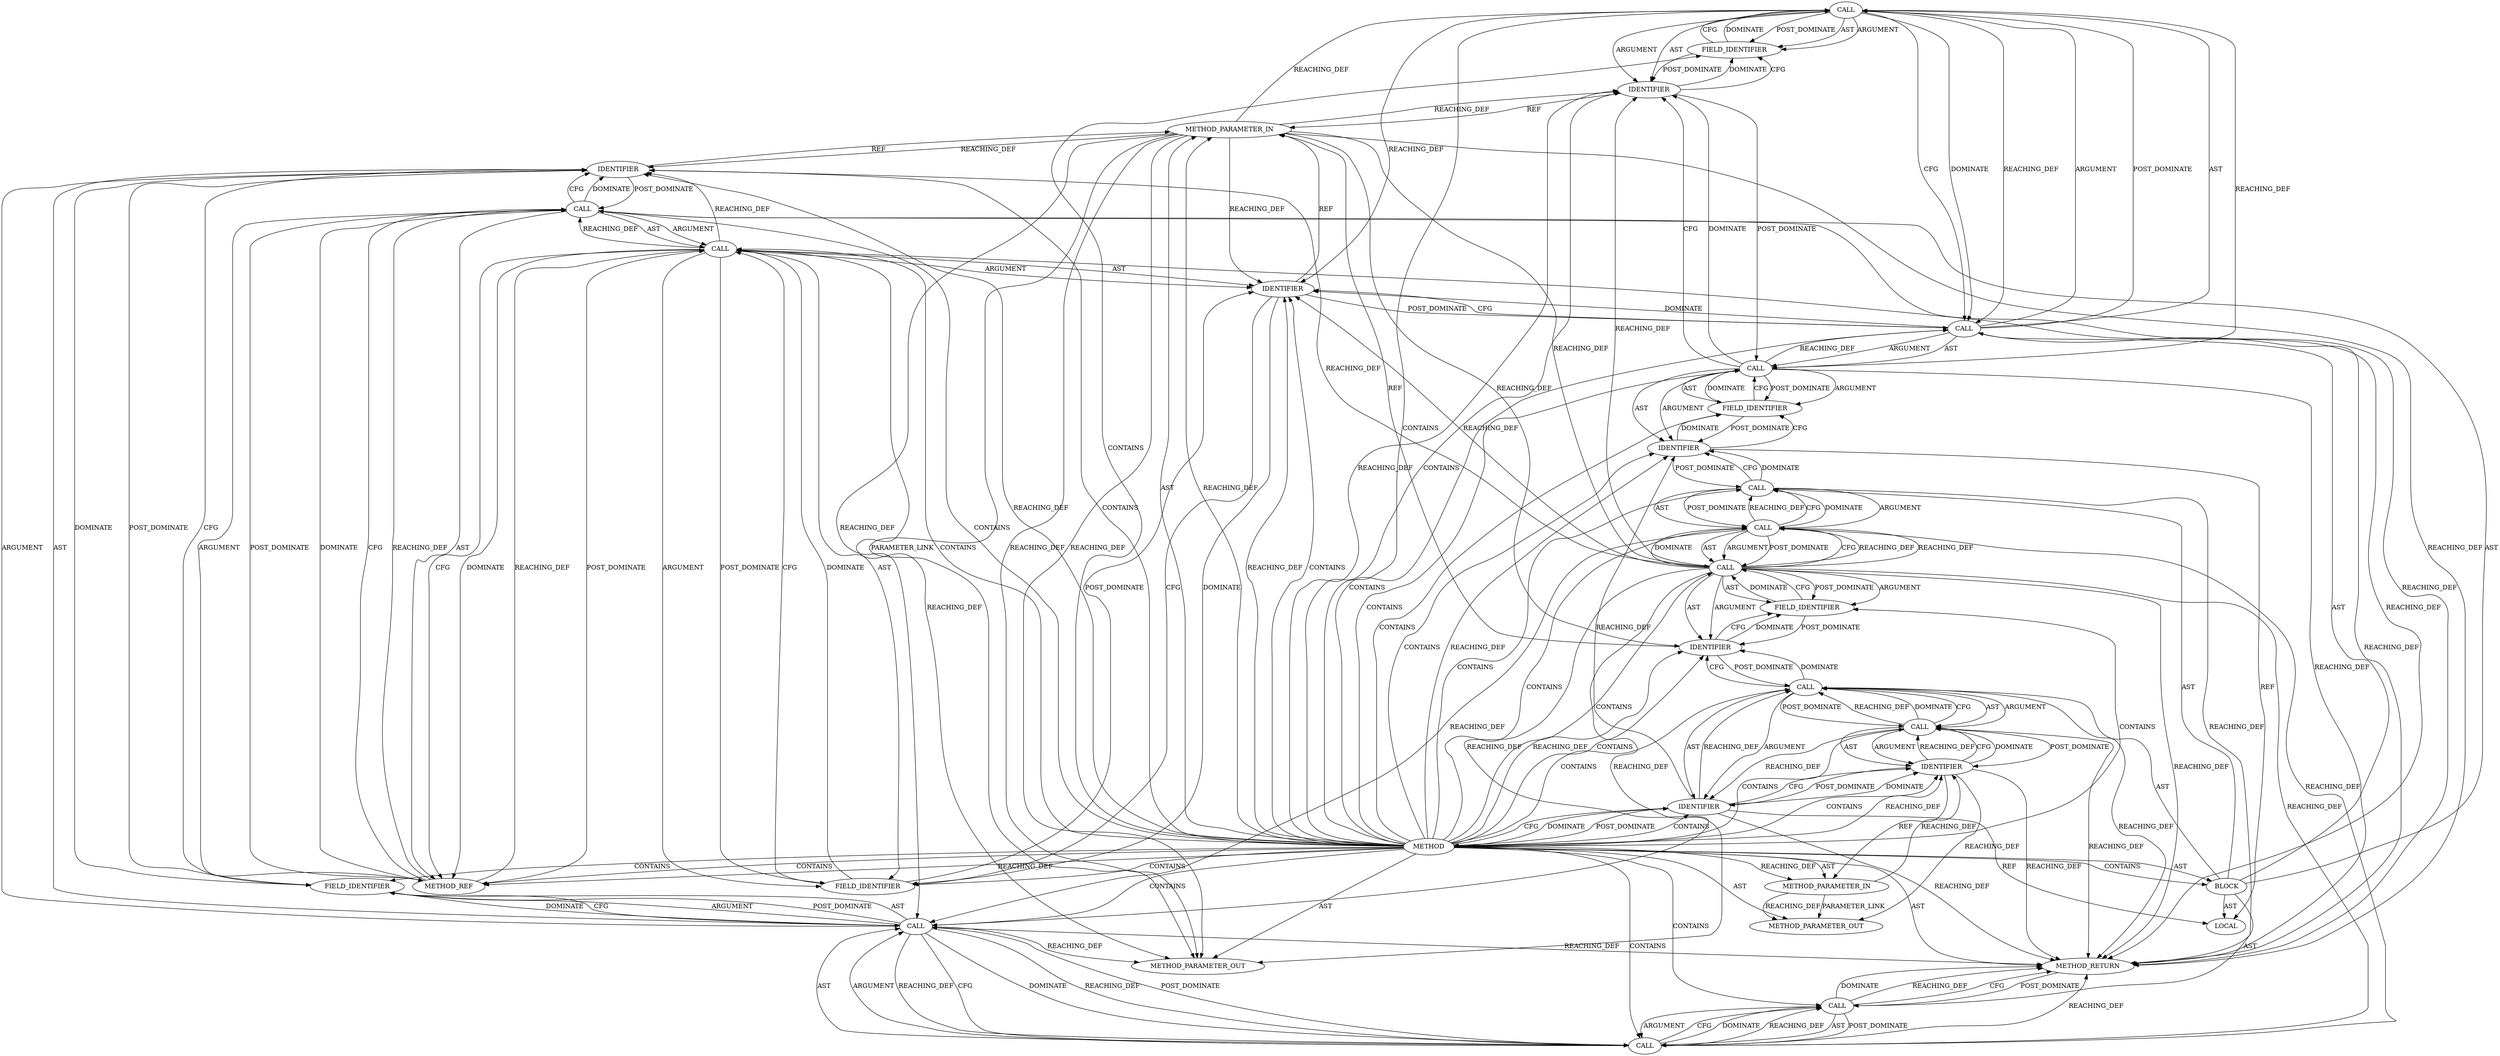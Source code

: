 digraph {
  17922 [label=CALL ORDER=2 ARGUMENT_INDEX=2 CODE="sk->sk_data_ready" COLUMN_NUMBER=29 METHOD_FULL_NAME="<operator>.indirectFieldAccess" LINE_NUMBER=2602 TYPE_FULL_NAME="<empty>" DISPATCH_TYPE="STATIC_DISPATCH" SIGNATURE="" NAME="<operator>.indirectFieldAccess"]
  17906 [label=METHOD_PARAMETER_IN ORDER=2 CODE="struct tls_context *tls_ctx" IS_VARIADIC=false COLUMN_NUMBER=44 LINE_NUMBER=2597 TYPE_FULL_NAME="tls_context*" EVALUATION_STRATEGY="BY_VALUE" INDEX=2 NAME="tls_ctx"]
  17932 [label=CALL ORDER=1 ARGUMENT_INDEX=1 CODE="sk->sk_callback_lock" COLUMN_NUMBER=19 METHOD_FULL_NAME="<operator>.indirectFieldAccess" LINE_NUMBER=2604 TYPE_FULL_NAME="<empty>" DISPATCH_TYPE="STATIC_DISPATCH" SIGNATURE="" NAME="<operator>.indirectFieldAccess"]
  21711 [label=METHOD_PARAMETER_OUT ORDER=1 CODE="struct sock *sk" IS_VARIADIC=false COLUMN_NUMBER=27 LINE_NUMBER=2597 TYPE_FULL_NAME="sock*" EVALUATION_STRATEGY="BY_VALUE" INDEX=1 NAME="sk"]
  17912 [label=IDENTIFIER ORDER=1 ARGUMENT_INDEX=1 CODE="tls_ctx" COLUMN_NUMBER=51 LINE_NUMBER=2599 TYPE_FULL_NAME="tls_context*" NAME="tls_ctx"]
  17935 [label=METHOD_RETURN ORDER=4 CODE="RET" COLUMN_NUMBER=1 LINE_NUMBER=2597 TYPE_FULL_NAME="void" EVALUATION_STRATEGY="BY_VALUE"]
  17917 [label=FIELD_IDENTIFIER ORDER=2 ARGUMENT_INDEX=2 CODE="sk_callback_lock" COLUMN_NUMBER=17 LINE_NUMBER=2601 CANONICAL_NAME="sk_callback_lock"]
  17921 [label=FIELD_IDENTIFIER ORDER=2 ARGUMENT_INDEX=2 CODE="saved_data_ready" COLUMN_NUMBER=2 LINE_NUMBER=2602 CANONICAL_NAME="saved_data_ready"]
  17924 [label=FIELD_IDENTIFIER ORDER=2 ARGUMENT_INDEX=2 CODE="sk_data_ready" COLUMN_NUMBER=29 LINE_NUMBER=2602 CANONICAL_NAME="sk_data_ready"]
  17927 [label=IDENTIFIER ORDER=1 ARGUMENT_INDEX=1 CODE="sk" COLUMN_NUMBER=2 LINE_NUMBER=2603 TYPE_FULL_NAME="sock*" NAME="sk"]
  17926 [label=CALL ORDER=1 ARGUMENT_INDEX=1 CODE="sk->sk_data_ready" COLUMN_NUMBER=2 METHOD_FULL_NAME="<operator>.indirectFieldAccess" LINE_NUMBER=2603 TYPE_FULL_NAME="<empty>" DISPATCH_TYPE="STATIC_DISPATCH" SIGNATURE="" NAME="<operator>.indirectFieldAccess"]
  17920 [label=IDENTIFIER ORDER=1 ARGUMENT_INDEX=1 CODE="rx_ctx" COLUMN_NUMBER=2 LINE_NUMBER=2602 TYPE_FULL_NAME="tls_sw_context_rx*" NAME="rx_ctx"]
  17909 [label=CALL ORDER=2 ARGUMENT_INDEX=-1 CODE="*rx_ctx = tls_sw_ctx_rx(tls_ctx)" COLUMN_NUMBER=27 METHOD_FULL_NAME="<operator>.assignment" LINE_NUMBER=2599 TYPE_FULL_NAME="<empty>" DISPATCH_TYPE="STATIC_DISPATCH" SIGNATURE="" NAME="<operator>.assignment"]
  17911 [label=CALL ORDER=2 ARGUMENT_INDEX=2 CODE="tls_sw_ctx_rx(tls_ctx)" COLUMN_NUMBER=37 METHOD_FULL_NAME="tls_sw_ctx_rx" LINE_NUMBER=2599 TYPE_FULL_NAME="<empty>" DISPATCH_TYPE="STATIC_DISPATCH" SIGNATURE="" NAME="tls_sw_ctx_rx"]
  17919 [label=CALL ORDER=1 ARGUMENT_INDEX=1 CODE="rx_ctx->saved_data_ready" COLUMN_NUMBER=2 METHOD_FULL_NAME="<operator>.indirectFieldAccess" LINE_NUMBER=2602 TYPE_FULL_NAME="<empty>" DISPATCH_TYPE="STATIC_DISPATCH" SIGNATURE="" NAME="<operator>.indirectFieldAccess"]
  17914 [label=CALL ORDER=1 ARGUMENT_INDEX=1 CODE="&sk->sk_callback_lock" COLUMN_NUMBER=16 METHOD_FULL_NAME="<operator>.addressOf" LINE_NUMBER=2601 TYPE_FULL_NAME="<empty>" DISPATCH_TYPE="STATIC_DISPATCH" SIGNATURE="" NAME="<operator>.addressOf"]
  17930 [label=CALL ORDER=6 ARGUMENT_INDEX=-1 CODE="write_unlock_bh(&sk->sk_callback_lock)" COLUMN_NUMBER=2 METHOD_FULL_NAME="write_unlock_bh" LINE_NUMBER=2604 TYPE_FULL_NAME="<empty>" DISPATCH_TYPE="STATIC_DISPATCH" SIGNATURE="" NAME="write_unlock_bh"]
  17918 [label=CALL ORDER=4 ARGUMENT_INDEX=-1 CODE="rx_ctx->saved_data_ready = sk->sk_data_ready" COLUMN_NUMBER=2 METHOD_FULL_NAME="<operator>.assignment" LINE_NUMBER=2602 TYPE_FULL_NAME="<empty>" DISPATCH_TYPE="STATIC_DISPATCH" SIGNATURE="" NAME="<operator>.assignment"]
  17904 [label=METHOD COLUMN_NUMBER=1 LINE_NUMBER=2597 COLUMN_NUMBER_END=1 IS_EXTERNAL=false SIGNATURE="void tls_sw_strparser_arm (sock*,tls_context*)" NAME="tls_sw_strparser_arm" AST_PARENT_TYPE="TYPE_DECL" AST_PARENT_FULL_NAME="tls_sw.c:<global>" ORDER=63 CODE="void tls_sw_strparser_arm(struct sock *sk, struct tls_context *tls_ctx)
{
	struct tls_sw_context_rx *rx_ctx = tls_sw_ctx_rx(tls_ctx);

	write_lock_bh(&sk->sk_callback_lock);
	rx_ctx->saved_data_ready = sk->sk_data_ready;
	sk->sk_data_ready = tls_data_ready;
	write_unlock_bh(&sk->sk_callback_lock);
}" FULL_NAME="tls_sw_strparser_arm" LINE_NUMBER_END=2605 FILENAME="tls_sw.c"]
  17913 [label=CALL ORDER=3 ARGUMENT_INDEX=-1 CODE="write_lock_bh(&sk->sk_callback_lock)" COLUMN_NUMBER=2 METHOD_FULL_NAME="write_lock_bh" LINE_NUMBER=2601 TYPE_FULL_NAME="<empty>" DISPATCH_TYPE="STATIC_DISPATCH" SIGNATURE="" NAME="write_lock_bh"]
  17907 [label=BLOCK ORDER=3 ARGUMENT_INDEX=-1 CODE="{
	struct tls_sw_context_rx *rx_ctx = tls_sw_ctx_rx(tls_ctx);

	write_lock_bh(&sk->sk_callback_lock);
	rx_ctx->saved_data_ready = sk->sk_data_ready;
	sk->sk_data_ready = tls_data_ready;
	write_unlock_bh(&sk->sk_callback_lock);
}" COLUMN_NUMBER=1 LINE_NUMBER=2598 TYPE_FULL_NAME="void"]
  17905 [label=METHOD_PARAMETER_IN ORDER=1 CODE="struct sock *sk" IS_VARIADIC=false COLUMN_NUMBER=27 LINE_NUMBER=2597 TYPE_FULL_NAME="sock*" EVALUATION_STRATEGY="BY_VALUE" INDEX=1 NAME="sk"]
  17928 [label=FIELD_IDENTIFIER ORDER=2 ARGUMENT_INDEX=2 CODE="sk_data_ready" COLUMN_NUMBER=2 LINE_NUMBER=2603 CANONICAL_NAME="sk_data_ready"]
  17910 [label=IDENTIFIER ORDER=1 ARGUMENT_INDEX=1 CODE="rx_ctx" COLUMN_NUMBER=28 LINE_NUMBER=2599 TYPE_FULL_NAME="tls_sw_context_rx*" NAME="rx_ctx"]
  21712 [label=METHOD_PARAMETER_OUT ORDER=2 CODE="struct tls_context *tls_ctx" IS_VARIADIC=false COLUMN_NUMBER=44 LINE_NUMBER=2597 TYPE_FULL_NAME="tls_context*" EVALUATION_STRATEGY="BY_VALUE" INDEX=2 NAME="tls_ctx"]
  17916 [label=IDENTIFIER ORDER=1 ARGUMENT_INDEX=1 CODE="sk" COLUMN_NUMBER=17 LINE_NUMBER=2601 TYPE_FULL_NAME="sock*" NAME="sk"]
  17923 [label=IDENTIFIER ORDER=1 ARGUMENT_INDEX=1 CODE="sk" COLUMN_NUMBER=29 LINE_NUMBER=2602 TYPE_FULL_NAME="sock*" NAME="sk"]
  17915 [label=CALL ORDER=1 ARGUMENT_INDEX=1 CODE="sk->sk_callback_lock" COLUMN_NUMBER=17 METHOD_FULL_NAME="<operator>.indirectFieldAccess" LINE_NUMBER=2601 TYPE_FULL_NAME="<empty>" DISPATCH_TYPE="STATIC_DISPATCH" SIGNATURE="" NAME="<operator>.indirectFieldAccess"]
  17925 [label=CALL ORDER=5 ARGUMENT_INDEX=-1 CODE="sk->sk_data_ready = tls_data_ready" COLUMN_NUMBER=2 METHOD_FULL_NAME="<operator>.assignment" LINE_NUMBER=2603 TYPE_FULL_NAME="<empty>" DISPATCH_TYPE="STATIC_DISPATCH" SIGNATURE="" NAME="<operator>.assignment"]
  17908 [label=LOCAL ORDER=1 CODE="struct tls_sw_context_rx* rx_ctx" COLUMN_NUMBER=27 LINE_NUMBER=2599 TYPE_FULL_NAME="tls_sw_context_rx*" NAME="rx_ctx"]
  17933 [label=IDENTIFIER ORDER=1 ARGUMENT_INDEX=1 CODE="sk" COLUMN_NUMBER=19 LINE_NUMBER=2604 TYPE_FULL_NAME="sock*" NAME="sk"]
  17931 [label=CALL ORDER=1 ARGUMENT_INDEX=1 CODE="&sk->sk_callback_lock" COLUMN_NUMBER=18 METHOD_FULL_NAME="<operator>.addressOf" LINE_NUMBER=2604 TYPE_FULL_NAME="<empty>" DISPATCH_TYPE="STATIC_DISPATCH" SIGNATURE="" NAME="<operator>.addressOf"]
  17934 [label=FIELD_IDENTIFIER ORDER=2 ARGUMENT_INDEX=2 CODE="sk_callback_lock" COLUMN_NUMBER=19 LINE_NUMBER=2604 CANONICAL_NAME="sk_callback_lock"]
  17929 [label=METHOD_REF ORDER=2 ARGUMENT_INDEX=2 CODE="tls_data_ready" COLUMN_NUMBER=22 METHOD_FULL_NAME="tls_data_ready" LINE_NUMBER=2603 TYPE_FULL_NAME="void"]
  17904 -> 17910 [label=CONTAINS ]
  17904 -> 17917 [label=CONTAINS ]
  17932 -> 17934 [label=ARGUMENT ]
  17919 -> 17923 [label=CFG ]
  17915 -> 17916 [label=AST ]
  17922 -> 17923 [label=AST ]
  17922 -> 17924 [label=POST_DOMINATE ]
  17904 -> 17929 [label=CONTAINS ]
  17933 -> 17934 [label=CFG ]
  17930 -> 17931 [label=AST ]
  17915 -> 17927 [label=REACHING_DEF VARIABLE="sk->sk_callback_lock"]
  17922 -> 17923 [label=ARGUMENT ]
  17912 -> 17910 [label=POST_DOMINATE ]
  17922 -> 17918 [label=CFG ]
  17904 -> 17910 [label=CFG ]
  17929 -> 17926 [label=REACHING_DEF VARIABLE="tls_data_ready"]
  17925 -> 17935 [label=REACHING_DEF VARIABLE="sk->sk_data_ready = tls_data_ready"]
  17922 -> 17919 [label=REACHING_DEF VARIABLE="sk->sk_data_ready"]
  17919 -> 17921 [label=AST ]
  17931 -> 17930 [label=CFG ]
  17913 -> 17935 [label=REACHING_DEF VARIABLE="write_lock_bh(&sk->sk_callback_lock)"]
  17933 -> 17934 [label=DOMINATE ]
  17916 -> 17905 [label=REF ]
  17904 -> 17912 [label=REACHING_DEF VARIABLE=""]
  17904 -> 17933 [label=CONTAINS ]
  17912 -> 17911 [label=REACHING_DEF VARIABLE="tls_ctx"]
  17926 -> 17928 [label=AST ]
  17926 -> 17928 [label=ARGUMENT ]
  17904 -> 17916 [label=REACHING_DEF VARIABLE=""]
  17914 -> 17931 [label=REACHING_DEF VARIABLE="&sk->sk_callback_lock"]
  17915 -> 17914 [label=CFG ]
  17919 -> 17923 [label=DOMINATE ]
  17904 -> 21712 [label=AST ]
  17911 -> 17912 [label=POST_DOMINATE ]
  17912 -> 17935 [label=REACHING_DEF VARIABLE="tls_ctx"]
  17918 -> 17919 [label=ARGUMENT ]
  17930 -> 17931 [label=POST_DOMINATE ]
  17918 -> 17922 [label=ARGUMENT ]
  17905 -> 17933 [label=REACHING_DEF VARIABLE="sk"]
  17925 -> 17926 [label=ARGUMENT ]
  17922 -> 17918 [label=DOMINATE ]
  17915 -> 17933 [label=REACHING_DEF VARIABLE="sk->sk_callback_lock"]
  17907 -> 17909 [label=AST ]
  17904 -> 17929 [label=REACHING_DEF VARIABLE=""]
  17910 -> 17909 [label=REACHING_DEF VARIABLE="rx_ctx"]
  17925 -> 17929 [label=AST ]
  17915 -> 17914 [label=REACHING_DEF VARIABLE="sk->sk_callback_lock"]
  17915 -> 17914 [label=REACHING_DEF VARIABLE="sk->sk_callback_lock"]
  17909 -> 17910 [label=ARGUMENT ]
  17923 -> 17924 [label=DOMINATE ]
  17923 -> 17924 [label=CFG ]
  17925 -> 17933 [label=CFG ]
  17925 -> 17929 [label=ARGUMENT ]
  17920 -> 17908 [label=REF ]
  17932 -> 17934 [label=POST_DOMINATE ]
  17921 -> 17919 [label=DOMINATE ]
  17904 -> 17930 [label=CONTAINS ]
  17919 -> 17920 [label=AST ]
  17904 -> 17915 [label=CONTAINS ]
  17904 -> 17911 [label=CONTAINS ]
  17905 -> 17922 [label=REACHING_DEF VARIABLE="sk"]
  17911 -> 17912 [label=AST ]
  17932 -> 17935 [label=REACHING_DEF VARIABLE="sk->sk_callback_lock"]
  17917 -> 17915 [label=DOMINATE ]
  17929 -> 17926 [label=POST_DOMINATE ]
  17904 -> 17931 [label=CONTAINS ]
  17930 -> 17931 [label=ARGUMENT ]
  17907 -> 17930 [label=AST ]
  17926 -> 17927 [label=AST ]
  17922 -> 17924 [label=AST ]
  17931 -> 17930 [label=DOMINATE ]
  17933 -> 17905 [label=REF ]
  17915 -> 17931 [label=REACHING_DEF VARIABLE="sk->sk_callback_lock"]
  17917 -> 17916 [label=POST_DOMINATE ]
  17929 -> 17925 [label=CFG ]
  17905 -> 17915 [label=REACHING_DEF VARIABLE="sk"]
  17910 -> 17912 [label=DOMINATE ]
  17915 -> 17914 [label=DOMINATE ]
  17910 -> 17935 [label=REACHING_DEF VARIABLE="rx_ctx"]
  17924 -> 17923 [label=POST_DOMINATE ]
  17914 -> 17913 [label=REACHING_DEF VARIABLE="&sk->sk_callback_lock"]
  17915 -> 17917 [label=POST_DOMINATE ]
  17919 -> 17921 [label=POST_DOMINATE ]
  17904 -> 21711 [label=AST ]
  17910 -> 17904 [label=POST_DOMINATE ]
  17913 -> 17914 [label=ARGUMENT ]
  17904 -> 17920 [label=CONTAINS ]
  17931 -> 17932 [label=POST_DOMINATE ]
  17913 -> 17914 [label=AST ]
  17919 -> 17935 [label=REACHING_DEF VARIABLE="rx_ctx->saved_data_ready"]
  17909 -> 17910 [label=AST ]
  17904 -> 17934 [label=CONTAINS ]
  17910 -> 17920 [label=REACHING_DEF VARIABLE="rx_ctx"]
  17904 -> 17921 [label=CONTAINS ]
  17911 -> 17935 [label=REACHING_DEF VARIABLE="tls_sw_ctx_rx(tls_ctx)"]
  17905 -> 17935 [label=REACHING_DEF VARIABLE="sk"]
  17932 -> 17933 [label=AST ]
  17904 -> 17914 [label=CONTAINS ]
  17911 -> 17912 [label=ARGUMENT ]
  17904 -> 17905 [label=AST ]
  17905 -> 21711 [label=REACHING_DEF VARIABLE="sk"]
  17905 -> 21711 [label=REACHING_DEF VARIABLE="sk"]
  17911 -> 17909 [label=REACHING_DEF VARIABLE="tls_sw_ctx_rx(tls_ctx)"]
  17915 -> 17923 [label=REACHING_DEF VARIABLE="sk->sk_callback_lock"]
  17928 -> 17926 [label=CFG ]
  17905 -> 17916 [label=REACHING_DEF VARIABLE="sk"]
  17904 -> 17933 [label=REACHING_DEF VARIABLE=""]
  17904 -> 17924 [label=CONTAINS ]
  17934 -> 17932 [label=DOMINATE ]
  17924 -> 17922 [label=CFG ]
  17932 -> 17934 [label=AST ]
  17910 -> 17912 [label=CFG ]
  17926 -> 17925 [label=REACHING_DEF VARIABLE="sk->sk_data_ready"]
  17927 -> 17905 [label=REF ]
  17932 -> 17931 [label=REACHING_DEF VARIABLE="sk->sk_callback_lock"]
  17932 -> 17931 [label=REACHING_DEF VARIABLE="sk->sk_callback_lock"]
  17904 -> 17920 [label=REACHING_DEF VARIABLE=""]
  17904 -> 17919 [label=CONTAINS ]
  17927 -> 17928 [label=CFG ]
  17914 -> 17915 [label=AST ]
  17909 -> 17911 [label=AST ]
  17907 -> 17908 [label=AST ]
  17926 -> 17935 [label=REACHING_DEF VARIABLE="sk->sk_data_ready"]
  17904 -> 17905 [label=REACHING_DEF VARIABLE=""]
  17930 -> 17935 [label=DOMINATE ]
  17918 -> 17922 [label=POST_DOMINATE ]
  17920 -> 17913 [label=POST_DOMINATE ]
  17904 -> 17910 [label=DOMINATE ]
  17922 -> 17918 [label=REACHING_DEF VARIABLE="sk->sk_data_ready"]
  17913 -> 17920 [label=CFG ]
  17914 -> 17913 [label=CFG ]
  17919 -> 17920 [label=ARGUMENT ]
  17904 -> 17923 [label=REACHING_DEF VARIABLE=""]
  17931 -> 17935 [label=REACHING_DEF VARIABLE="&sk->sk_callback_lock"]
  17915 -> 17917 [label=ARGUMENT ]
  17911 -> 17910 [label=REACHING_DEF VARIABLE="tls_sw_ctx_rx(tls_ctx)"]
  17927 -> 17928 [label=DOMINATE ]
  17909 -> 17911 [label=ARGUMENT ]
  17906 -> 21712 [label=REACHING_DEF VARIABLE="tls_ctx"]
  17904 -> 17922 [label=CONTAINS ]
  17904 -> 17916 [label=CONTAINS ]
  17923 -> 17919 [label=POST_DOMINATE ]
  17906 -> 17912 [label=REACHING_DEF VARIABLE="tls_ctx"]
  17931 -> 17932 [label=AST ]
  17904 -> 17912 [label=CONTAINS ]
  17921 -> 17919 [label=CFG ]
  17906 -> 21712 [label=PARAMETER_LINK ]
  17912 -> 21712 [label=REACHING_DEF VARIABLE="tls_ctx"]
  17925 -> 17929 [label=POST_DOMINATE ]
  17930 -> 17935 [label=REACHING_DEF VARIABLE="write_unlock_bh(&sk->sk_callback_lock)"]
  17930 -> 17935 [label=CFG ]
  17904 -> 17925 [label=CONTAINS ]
  17904 -> 17927 [label=REACHING_DEF VARIABLE=""]
  17904 -> 17909 [label=CONTAINS ]
  17915 -> 17935 [label=REACHING_DEF VARIABLE="sk->sk_callback_lock"]
  17914 -> 17932 [label=REACHING_DEF VARIABLE="&sk->sk_callback_lock"]
  17926 -> 17927 [label=ARGUMENT ]
  17904 -> 17913 [label=CONTAINS ]
  17927 -> 17918 [label=POST_DOMINATE ]
  17915 -> 17932 [label=REACHING_DEF VARIABLE="sk->sk_callback_lock"]
  17931 -> 17932 [label=ARGUMENT ]
  17905 -> 17923 [label=REACHING_DEF VARIABLE="sk"]
  17915 -> 17916 [label=ARGUMENT ]
  17909 -> 17935 [label=REACHING_DEF VARIABLE="*rx_ctx = tls_sw_ctx_rx(tls_ctx)"]
  17905 -> 17927 [label=REACHING_DEF VARIABLE="sk"]
  17904 -> 17906 [label=REACHING_DEF VARIABLE=""]
  17907 -> 17913 [label=AST ]
  17913 -> 17914 [label=POST_DOMINATE ]
  17921 -> 17920 [label=POST_DOMINATE ]
  17935 -> 17930 [label=POST_DOMINATE ]
  17929 -> 17925 [label=REACHING_DEF VARIABLE="tls_data_ready"]
  17912 -> 17911 [label=CFG ]
  17912 -> 17911 [label=DOMINATE ]
  17907 -> 17918 [label=AST ]
  17926 -> 17928 [label=POST_DOMINATE ]
  17905 -> 17932 [label=REACHING_DEF VARIABLE="sk"]
  17916 -> 17917 [label=CFG ]
  17920 -> 17921 [label=CFG ]
  17914 -> 17913 [label=DOMINATE ]
  17912 -> 17906 [label=REF ]
  17904 -> 17906 [label=AST ]
  17909 -> 17916 [label=DOMINATE ]
  17923 -> 17905 [label=REF ]
  17918 -> 17919 [label=AST ]
  17904 -> 17923 [label=CONTAINS ]
  17904 -> 17935 [label=AST ]
  17910 -> 17908 [label=REF ]
  17929 -> 17925 [label=DOMINATE ]
  17932 -> 17931 [label=CFG ]
  17909 -> 17911 [label=POST_DOMINATE ]
  17907 -> 17925 [label=AST ]
  17904 -> 17918 [label=CONTAINS ]
  17926 -> 21711 [label=REACHING_DEF VARIABLE="sk->sk_data_ready"]
  17926 -> 17929 [label=CFG ]
  17933 -> 17925 [label=POST_DOMINATE ]
  17924 -> 17922 [label=DOMINATE ]
  17928 -> 17926 [label=DOMINATE ]
  17911 -> 17909 [label=DOMINATE ]
  17904 -> 17907 [label=CONTAINS ]
  17925 -> 17926 [label=AST ]
  17932 -> 17933 [label=ARGUMENT ]
  17918 -> 17927 [label=CFG ]
  17919 -> 17921 [label=ARGUMENT ]
  17915 -> 21711 [label=REACHING_DEF VARIABLE="sk->sk_callback_lock"]
  17914 -> 17915 [label=ARGUMENT ]
  17932 -> 17931 [label=DOMINATE ]
  17918 -> 17935 [label=REACHING_DEF VARIABLE="rx_ctx->saved_data_ready = sk->sk_data_ready"]
  17904 -> 17927 [label=CONTAINS ]
  17934 -> 17933 [label=POST_DOMINATE ]
  17922 -> 17924 [label=ARGUMENT ]
  17918 -> 17922 [label=AST ]
  17919 -> 17918 [label=REACHING_DEF VARIABLE="rx_ctx->saved_data_ready"]
  17911 -> 17909 [label=CFG ]
  17922 -> 17927 [label=REACHING_DEF VARIABLE="sk->sk_data_ready"]
  17914 -> 17915 [label=POST_DOMINATE ]
  17916 -> 17917 [label=DOMINATE ]
  17920 -> 17921 [label=DOMINATE ]
  17931 -> 17930 [label=REACHING_DEF VARIABLE="&sk->sk_callback_lock"]
  17932 -> 21711 [label=REACHING_DEF VARIABLE="sk->sk_callback_lock"]
  17905 -> 21711 [label=PARAMETER_LINK ]
  17904 -> 17926 [label=CONTAINS ]
  17916 -> 17909 [label=POST_DOMINATE ]
  17904 -> 17907 [label=AST ]
  17928 -> 17927 [label=POST_DOMINATE ]
  17915 -> 17917 [label=AST ]
  17909 -> 17916 [label=CFG ]
  17918 -> 17927 [label=DOMINATE ]
  17904 -> 17928 [label=CONTAINS ]
  17904 -> 17932 [label=CONTAINS ]
  17925 -> 17933 [label=DOMINATE ]
  17917 -> 17915 [label=CFG ]
  17926 -> 17933 [label=REACHING_DEF VARIABLE="sk->sk_data_ready"]
  17934 -> 17932 [label=CFG ]
  17926 -> 17929 [label=DOMINATE ]
  17913 -> 17920 [label=DOMINATE ]
}
